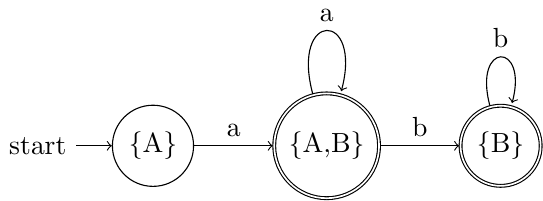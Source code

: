 \documentclass[tikz]{standalone}
\usetikzlibrary{arrows, automata, calc, positioning}
\begin{document}
\begin{tikzpicture}
    \node[state, initial] (0) at (0,0) {\{A\}};
    \node[state, accepting] (1) [right=of 0] {\{A,B\}};
    \node[state, accepting] (2) [right=of 1] {\{B\}};

    \path[->]
        (0) edge node [above] {a} (1)
        (1) edge [loop above] node [above] {a} (1)
        (1) edge node [above] {b} (2)
        (2) edge [loop above] node [above] {b} (2);
\end{tikzpicture}
\end{document}
